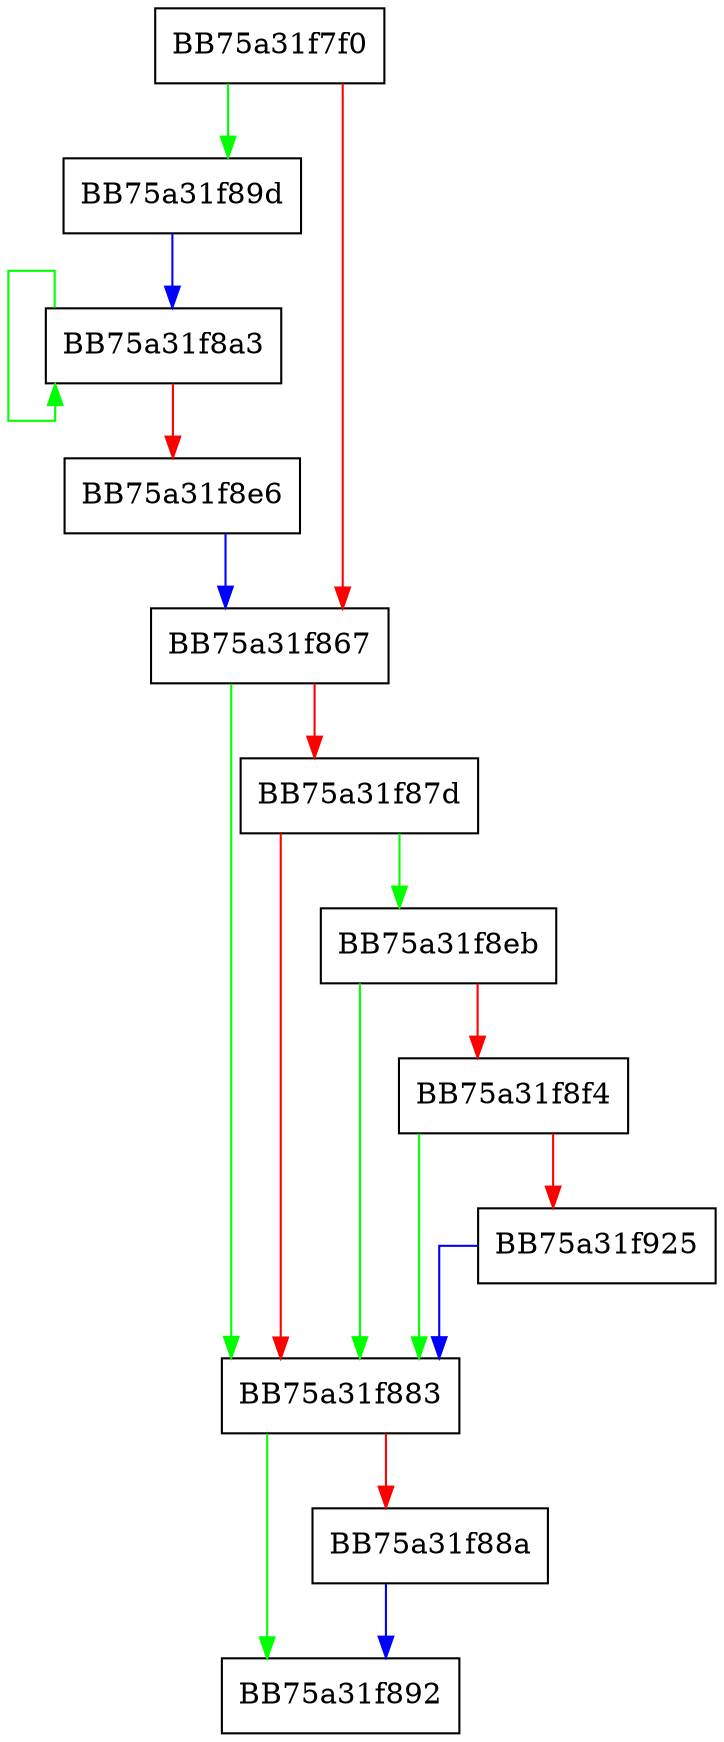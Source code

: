 digraph match_prefix {
  node [shape="box"];
  graph [splines=ortho];
  BB75a31f7f0 -> BB75a31f89d [color="green"];
  BB75a31f7f0 -> BB75a31f867 [color="red"];
  BB75a31f867 -> BB75a31f883 [color="green"];
  BB75a31f867 -> BB75a31f87d [color="red"];
  BB75a31f87d -> BB75a31f8eb [color="green"];
  BB75a31f87d -> BB75a31f883 [color="red"];
  BB75a31f883 -> BB75a31f892 [color="green"];
  BB75a31f883 -> BB75a31f88a [color="red"];
  BB75a31f88a -> BB75a31f892 [color="blue"];
  BB75a31f89d -> BB75a31f8a3 [color="blue"];
  BB75a31f8a3 -> BB75a31f8a3 [color="green"];
  BB75a31f8a3 -> BB75a31f8e6 [color="red"];
  BB75a31f8e6 -> BB75a31f867 [color="blue"];
  BB75a31f8eb -> BB75a31f883 [color="green"];
  BB75a31f8eb -> BB75a31f8f4 [color="red"];
  BB75a31f8f4 -> BB75a31f883 [color="green"];
  BB75a31f8f4 -> BB75a31f925 [color="red"];
  BB75a31f925 -> BB75a31f883 [color="blue"];
}